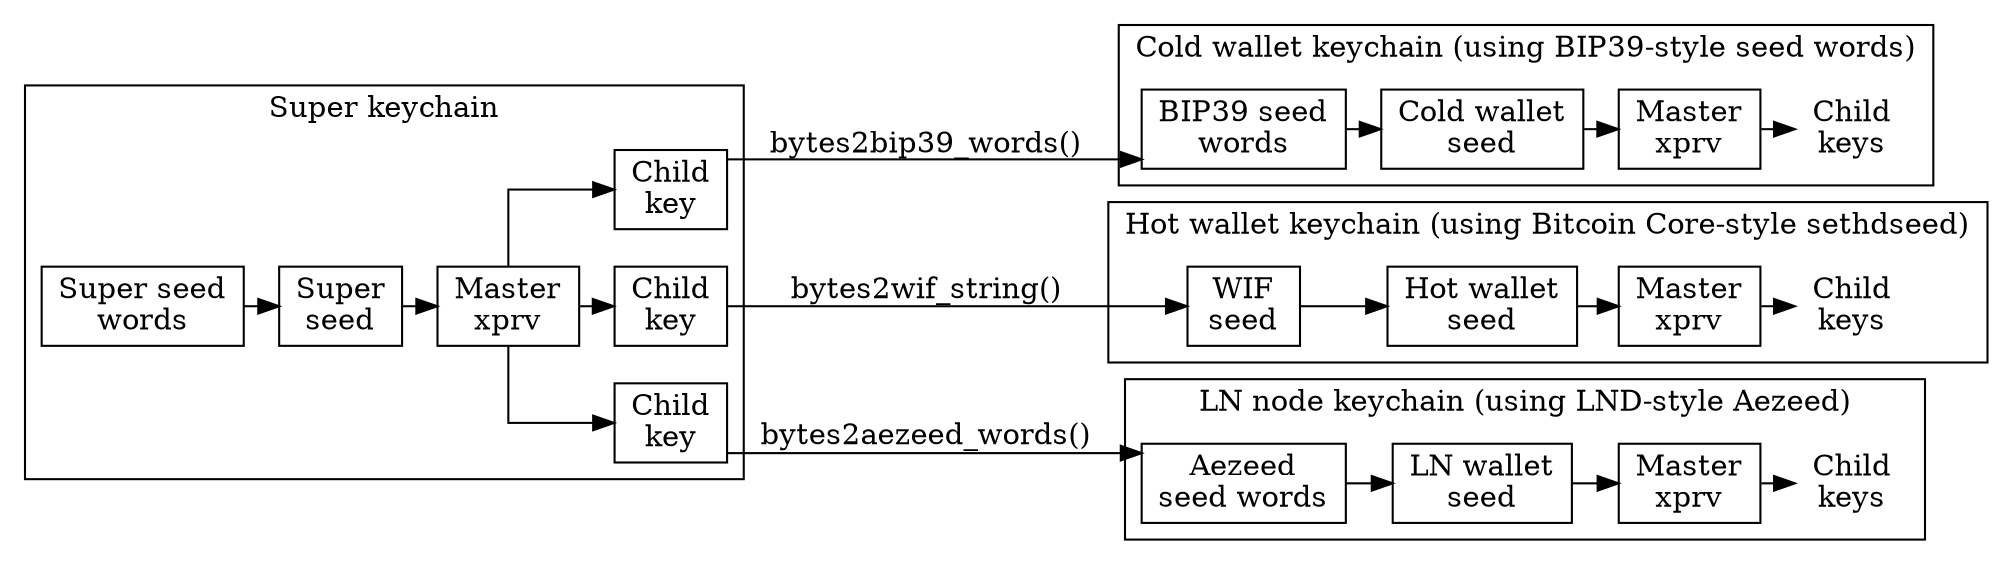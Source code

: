 digraph seed_generator {

rankdir="LR"
ranksep=0.1
splines="ortho"

node [ shape = "box" ];

subgraph cluster_super {
  super_seed_words [ label = "Super seed\nwords" ];
  super_seed [ label = "Super\nseed" ];
  super_mxprv [ label = "Master\nxprv" ];
  // example path from draft BIP
  super_key1 [ label = "Child\nkey" ];
  // example path rfom draft BIP
  super_key2 [ label = "Child\nkey" ];
  // example path by harding
  super_key3 [ label = "Child\nkey" ];
  super_seed_words -> super_seed -> super_mxprv -> {super_key1, super_key2, super_key3};

  label = "Super keychain"
}

super_key1 -> cw_seed_words [ label = "bytes2bip39_words()" ];
super_key2 -> hw_seed_phrase [ label = "bytes2wif_string()" ];
super_key3 -> ln_seed_words [ label = "bytes2aezeed_words()" ];

subgraph cluster_cw {
  cw_seed_words [ label = "BIP39 seed\nwords" ];
  cw_seed [ label = "Cold wallet\nseed" ];
  cw_mxprv [ label = "Master\nxprv" ];
  cw_children [ label = "Child\nkeys", shape = "none" ];
  cw_seed_words -> cw_seed -> cw_mxprv -> cw_children

  label = "Cold wallet keychain (using BIP39-style seed words)"
}

subgraph cluster_hw {
  hw_seed_phrase [ label = "WIF\nseed" ];
  hw_seed [ label = "Hot wallet\nseed" ];
  hw_mxprv [ label = "Master\nxprv" ];
  hw_children [ label = "Child\nkeys", shape = "none" ];
  hw_seed_phrase -> hw_seed -> hw_mxprv -> hw_children

  label = "Hot wallet keychain (using Bitcoin Core-style sethdseed)"
}

subgraph cluster_ln {
  ln_seed_words [ label = "Aezeed\nseed words" ];
  ln_seed [ label = "LN wallet\nseed" ];
  ln_mxprv [ label = "Master\nxprv" ];
  ln_children [ label = "Child\nkeys", shape = "none" ];
  ln_seed_words -> ln_seed -> ln_mxprv -> ln_children

  label = "LN node keychain (using LND-style Aezeed)"
} 

}
